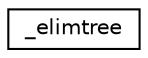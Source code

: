 digraph "Graphical Class Hierarchy"
{
  edge [fontname="Helvetica",fontsize="10",labelfontname="Helvetica",labelfontsize="10"];
  node [fontname="Helvetica",fontsize="10",shape=record];
  rankdir="LR";
  Node1 [label="_elimtree",height=0.2,width=0.4,color="black", fillcolor="white", style="filled",URL="$struct__elimtree.html"];
}
